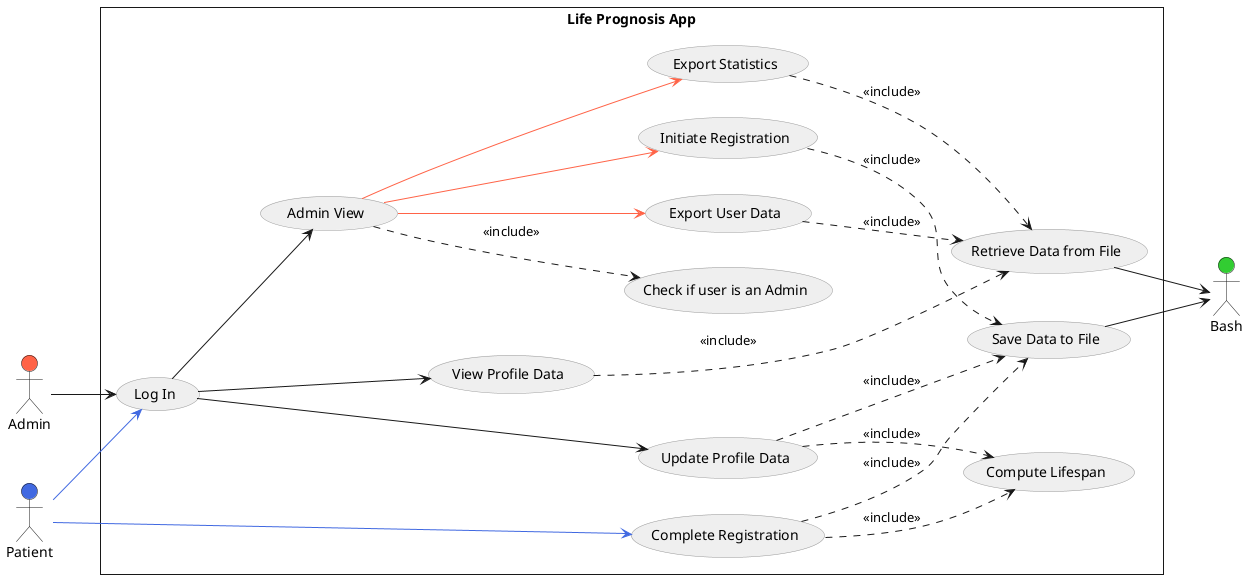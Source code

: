 @startuml Life Prognosis App

left to right direction

skinparam Style strictuml
' skinparam actorStyle awesome
skinparam usecaseBackgroundColor #EFEFEF
skinparam usecaseBorderColor #999999

actor Admin as admin #FF6347
actor Patient as patient #4169E1
actor Bash as bash #32CD32

rectangle "Life Prognosis App" {
  ' usecase "Authenticate" as AUTH

  usecase "Admin View" as AUV1
  usecase "Compute Lifespan" as CPU1
  usecase "Initiate Registration" as AUC1
  usecase "Export User Data" as AUC6
  usecase "Export Statistics" as AUC7

  usecase "Complete Registration" as PUC1
  usecase "Log In" as PUC2
  usecase "View Profile Data" as PUC3
  usecase "Update Profile Data" as PUC4

  usecase "Save Data to File" as BUC1
  usecase "Retrieve Data from File" as BUC2
  usecase "Check if user is an Admin" as BUC3


 PUC2 --> AUV1
 AUV1 ..> BUC3 : <<include>>

 AUV1 -[#FF6347]-> AUC1
 AUV1 -[#FF6347]->AUC6
 AUV1 -[#FF6347]->AUC7


  admin --> PUC2
'  PUC2 --> AUC1
'  PUC2 --> AUC6
'  PUC2 --> AUC7

  patient -[#4169E1]-> PUC1
  patient -[#4169E1]-> PUC2
  ' PUC2 --> PUC2
  PUC2 --> PUC3
  PUC2 --> PUC4

  BUC1 --> bash
  BUC2 --> bash
}
'
'AUC6 ..> BUC3 : <<include>>
'AUC1 ..> BUC3 : <<include>>
'AUC7 ..> BUC3 : <<include>>

AUC6 ..> BUC2 : <<include>>
AUC7 ..> BUC2 : <<include>>

PUC1 ..> BUC1 : <<include>>
PUC3 ..> BUC2 : <<include>>
AUC1 ..> BUC1 : <<include>>
PUC4 ..> BUC1 : <<include>>
PUC4 ..> CPU1 : <<include>>
PUC1 ..> CPU1 : <<include>>

@enduml


